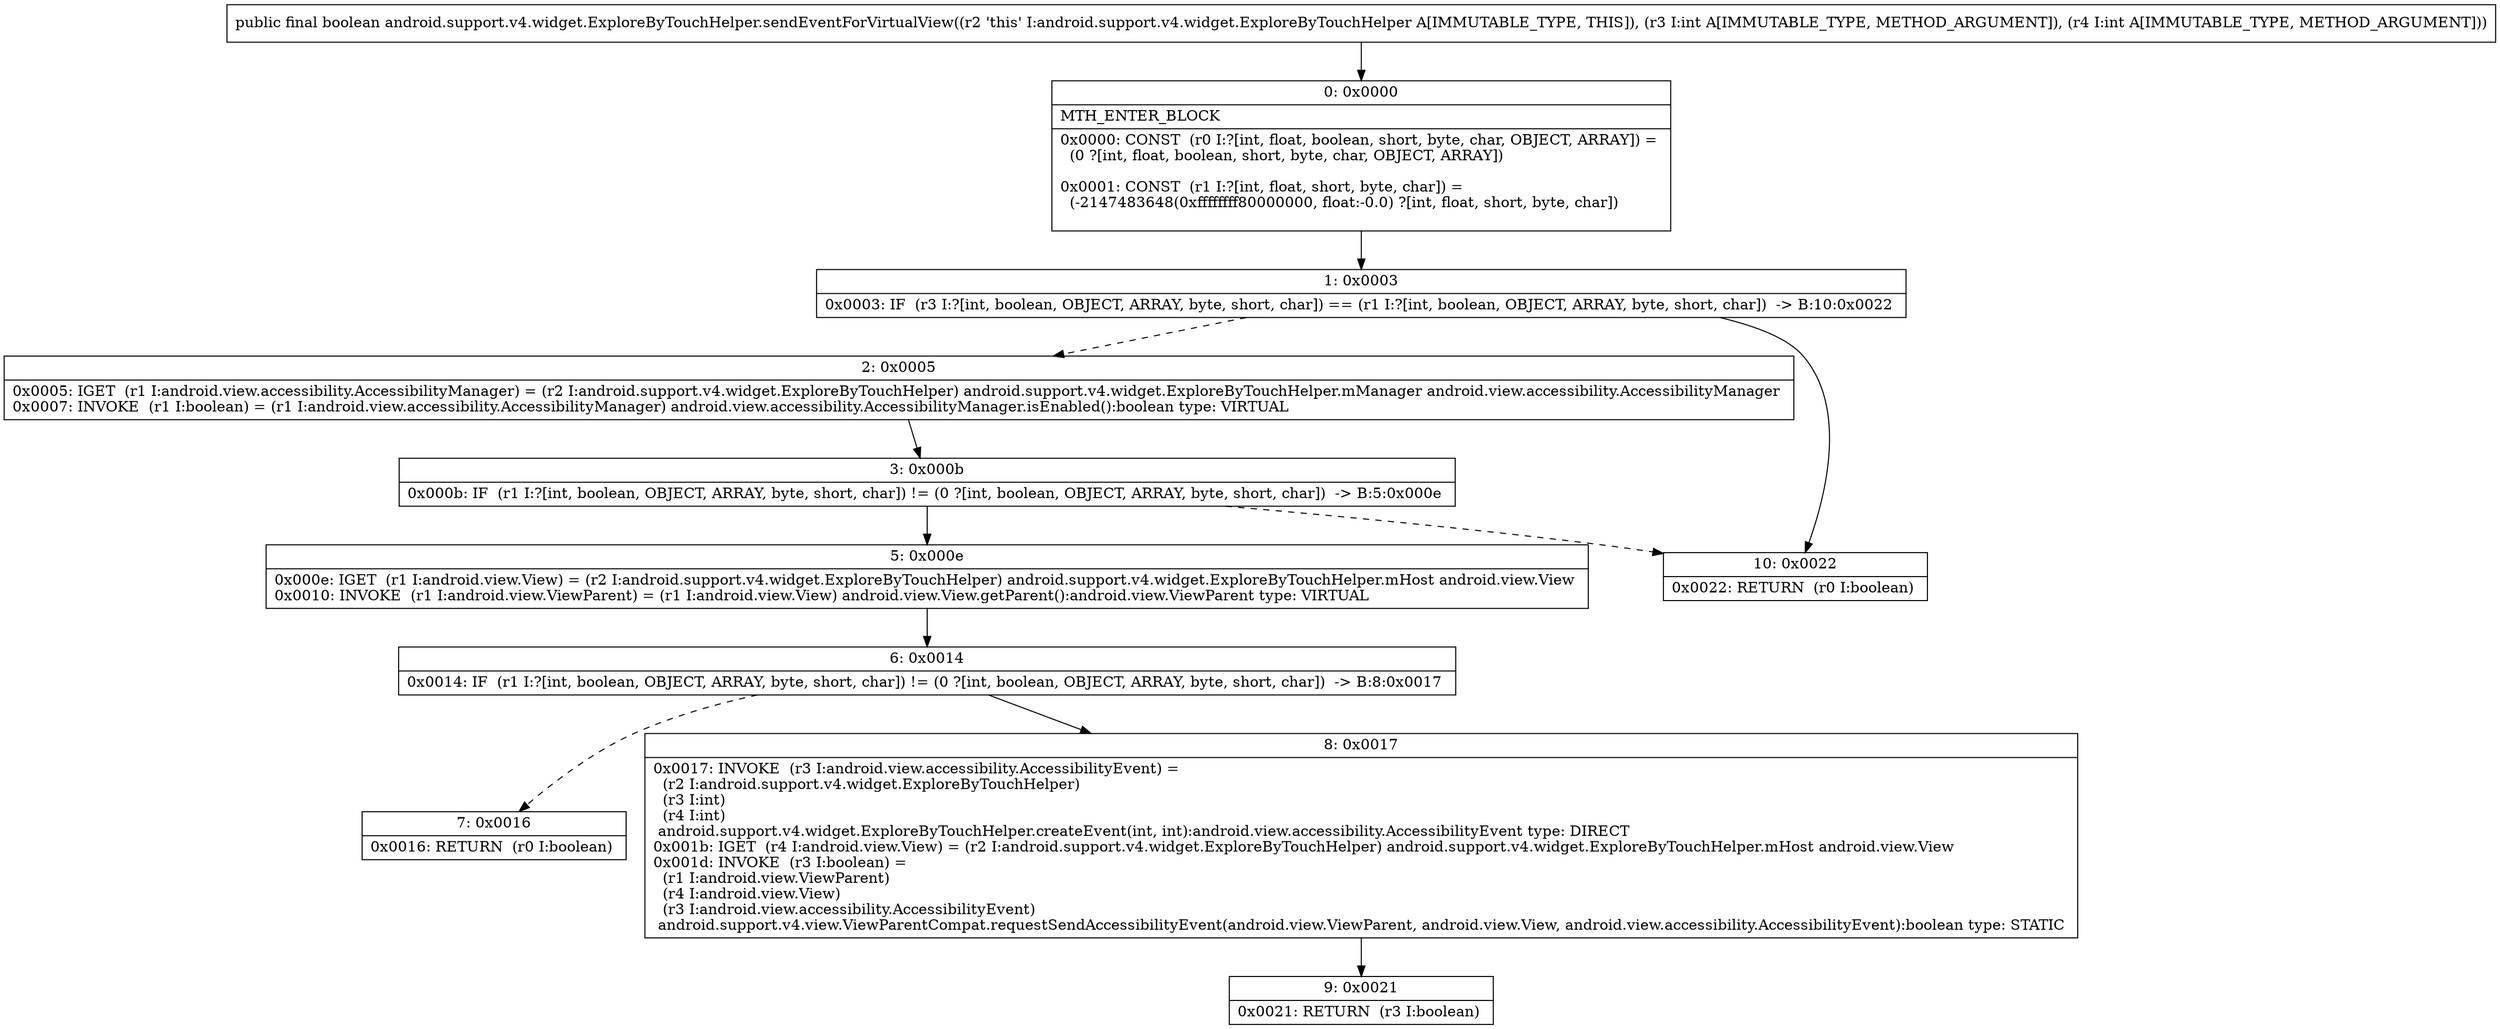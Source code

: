 digraph "CFG forandroid.support.v4.widget.ExploreByTouchHelper.sendEventForVirtualView(II)Z" {
Node_0 [shape=record,label="{0\:\ 0x0000|MTH_ENTER_BLOCK\l|0x0000: CONST  (r0 I:?[int, float, boolean, short, byte, char, OBJECT, ARRAY]) = \l  (0 ?[int, float, boolean, short, byte, char, OBJECT, ARRAY])\l \l0x0001: CONST  (r1 I:?[int, float, short, byte, char]) = \l  (\-2147483648(0xffffffff80000000, float:\-0.0) ?[int, float, short, byte, char])\l \l}"];
Node_1 [shape=record,label="{1\:\ 0x0003|0x0003: IF  (r3 I:?[int, boolean, OBJECT, ARRAY, byte, short, char]) == (r1 I:?[int, boolean, OBJECT, ARRAY, byte, short, char])  \-\> B:10:0x0022 \l}"];
Node_2 [shape=record,label="{2\:\ 0x0005|0x0005: IGET  (r1 I:android.view.accessibility.AccessibilityManager) = (r2 I:android.support.v4.widget.ExploreByTouchHelper) android.support.v4.widget.ExploreByTouchHelper.mManager android.view.accessibility.AccessibilityManager \l0x0007: INVOKE  (r1 I:boolean) = (r1 I:android.view.accessibility.AccessibilityManager) android.view.accessibility.AccessibilityManager.isEnabled():boolean type: VIRTUAL \l}"];
Node_3 [shape=record,label="{3\:\ 0x000b|0x000b: IF  (r1 I:?[int, boolean, OBJECT, ARRAY, byte, short, char]) != (0 ?[int, boolean, OBJECT, ARRAY, byte, short, char])  \-\> B:5:0x000e \l}"];
Node_5 [shape=record,label="{5\:\ 0x000e|0x000e: IGET  (r1 I:android.view.View) = (r2 I:android.support.v4.widget.ExploreByTouchHelper) android.support.v4.widget.ExploreByTouchHelper.mHost android.view.View \l0x0010: INVOKE  (r1 I:android.view.ViewParent) = (r1 I:android.view.View) android.view.View.getParent():android.view.ViewParent type: VIRTUAL \l}"];
Node_6 [shape=record,label="{6\:\ 0x0014|0x0014: IF  (r1 I:?[int, boolean, OBJECT, ARRAY, byte, short, char]) != (0 ?[int, boolean, OBJECT, ARRAY, byte, short, char])  \-\> B:8:0x0017 \l}"];
Node_7 [shape=record,label="{7\:\ 0x0016|0x0016: RETURN  (r0 I:boolean) \l}"];
Node_8 [shape=record,label="{8\:\ 0x0017|0x0017: INVOKE  (r3 I:android.view.accessibility.AccessibilityEvent) = \l  (r2 I:android.support.v4.widget.ExploreByTouchHelper)\l  (r3 I:int)\l  (r4 I:int)\l android.support.v4.widget.ExploreByTouchHelper.createEvent(int, int):android.view.accessibility.AccessibilityEvent type: DIRECT \l0x001b: IGET  (r4 I:android.view.View) = (r2 I:android.support.v4.widget.ExploreByTouchHelper) android.support.v4.widget.ExploreByTouchHelper.mHost android.view.View \l0x001d: INVOKE  (r3 I:boolean) = \l  (r1 I:android.view.ViewParent)\l  (r4 I:android.view.View)\l  (r3 I:android.view.accessibility.AccessibilityEvent)\l android.support.v4.view.ViewParentCompat.requestSendAccessibilityEvent(android.view.ViewParent, android.view.View, android.view.accessibility.AccessibilityEvent):boolean type: STATIC \l}"];
Node_9 [shape=record,label="{9\:\ 0x0021|0x0021: RETURN  (r3 I:boolean) \l}"];
Node_10 [shape=record,label="{10\:\ 0x0022|0x0022: RETURN  (r0 I:boolean) \l}"];
MethodNode[shape=record,label="{public final boolean android.support.v4.widget.ExploreByTouchHelper.sendEventForVirtualView((r2 'this' I:android.support.v4.widget.ExploreByTouchHelper A[IMMUTABLE_TYPE, THIS]), (r3 I:int A[IMMUTABLE_TYPE, METHOD_ARGUMENT]), (r4 I:int A[IMMUTABLE_TYPE, METHOD_ARGUMENT])) }"];
MethodNode -> Node_0;
Node_0 -> Node_1;
Node_1 -> Node_2[style=dashed];
Node_1 -> Node_10;
Node_2 -> Node_3;
Node_3 -> Node_5;
Node_3 -> Node_10[style=dashed];
Node_5 -> Node_6;
Node_6 -> Node_7[style=dashed];
Node_6 -> Node_8;
Node_8 -> Node_9;
}

